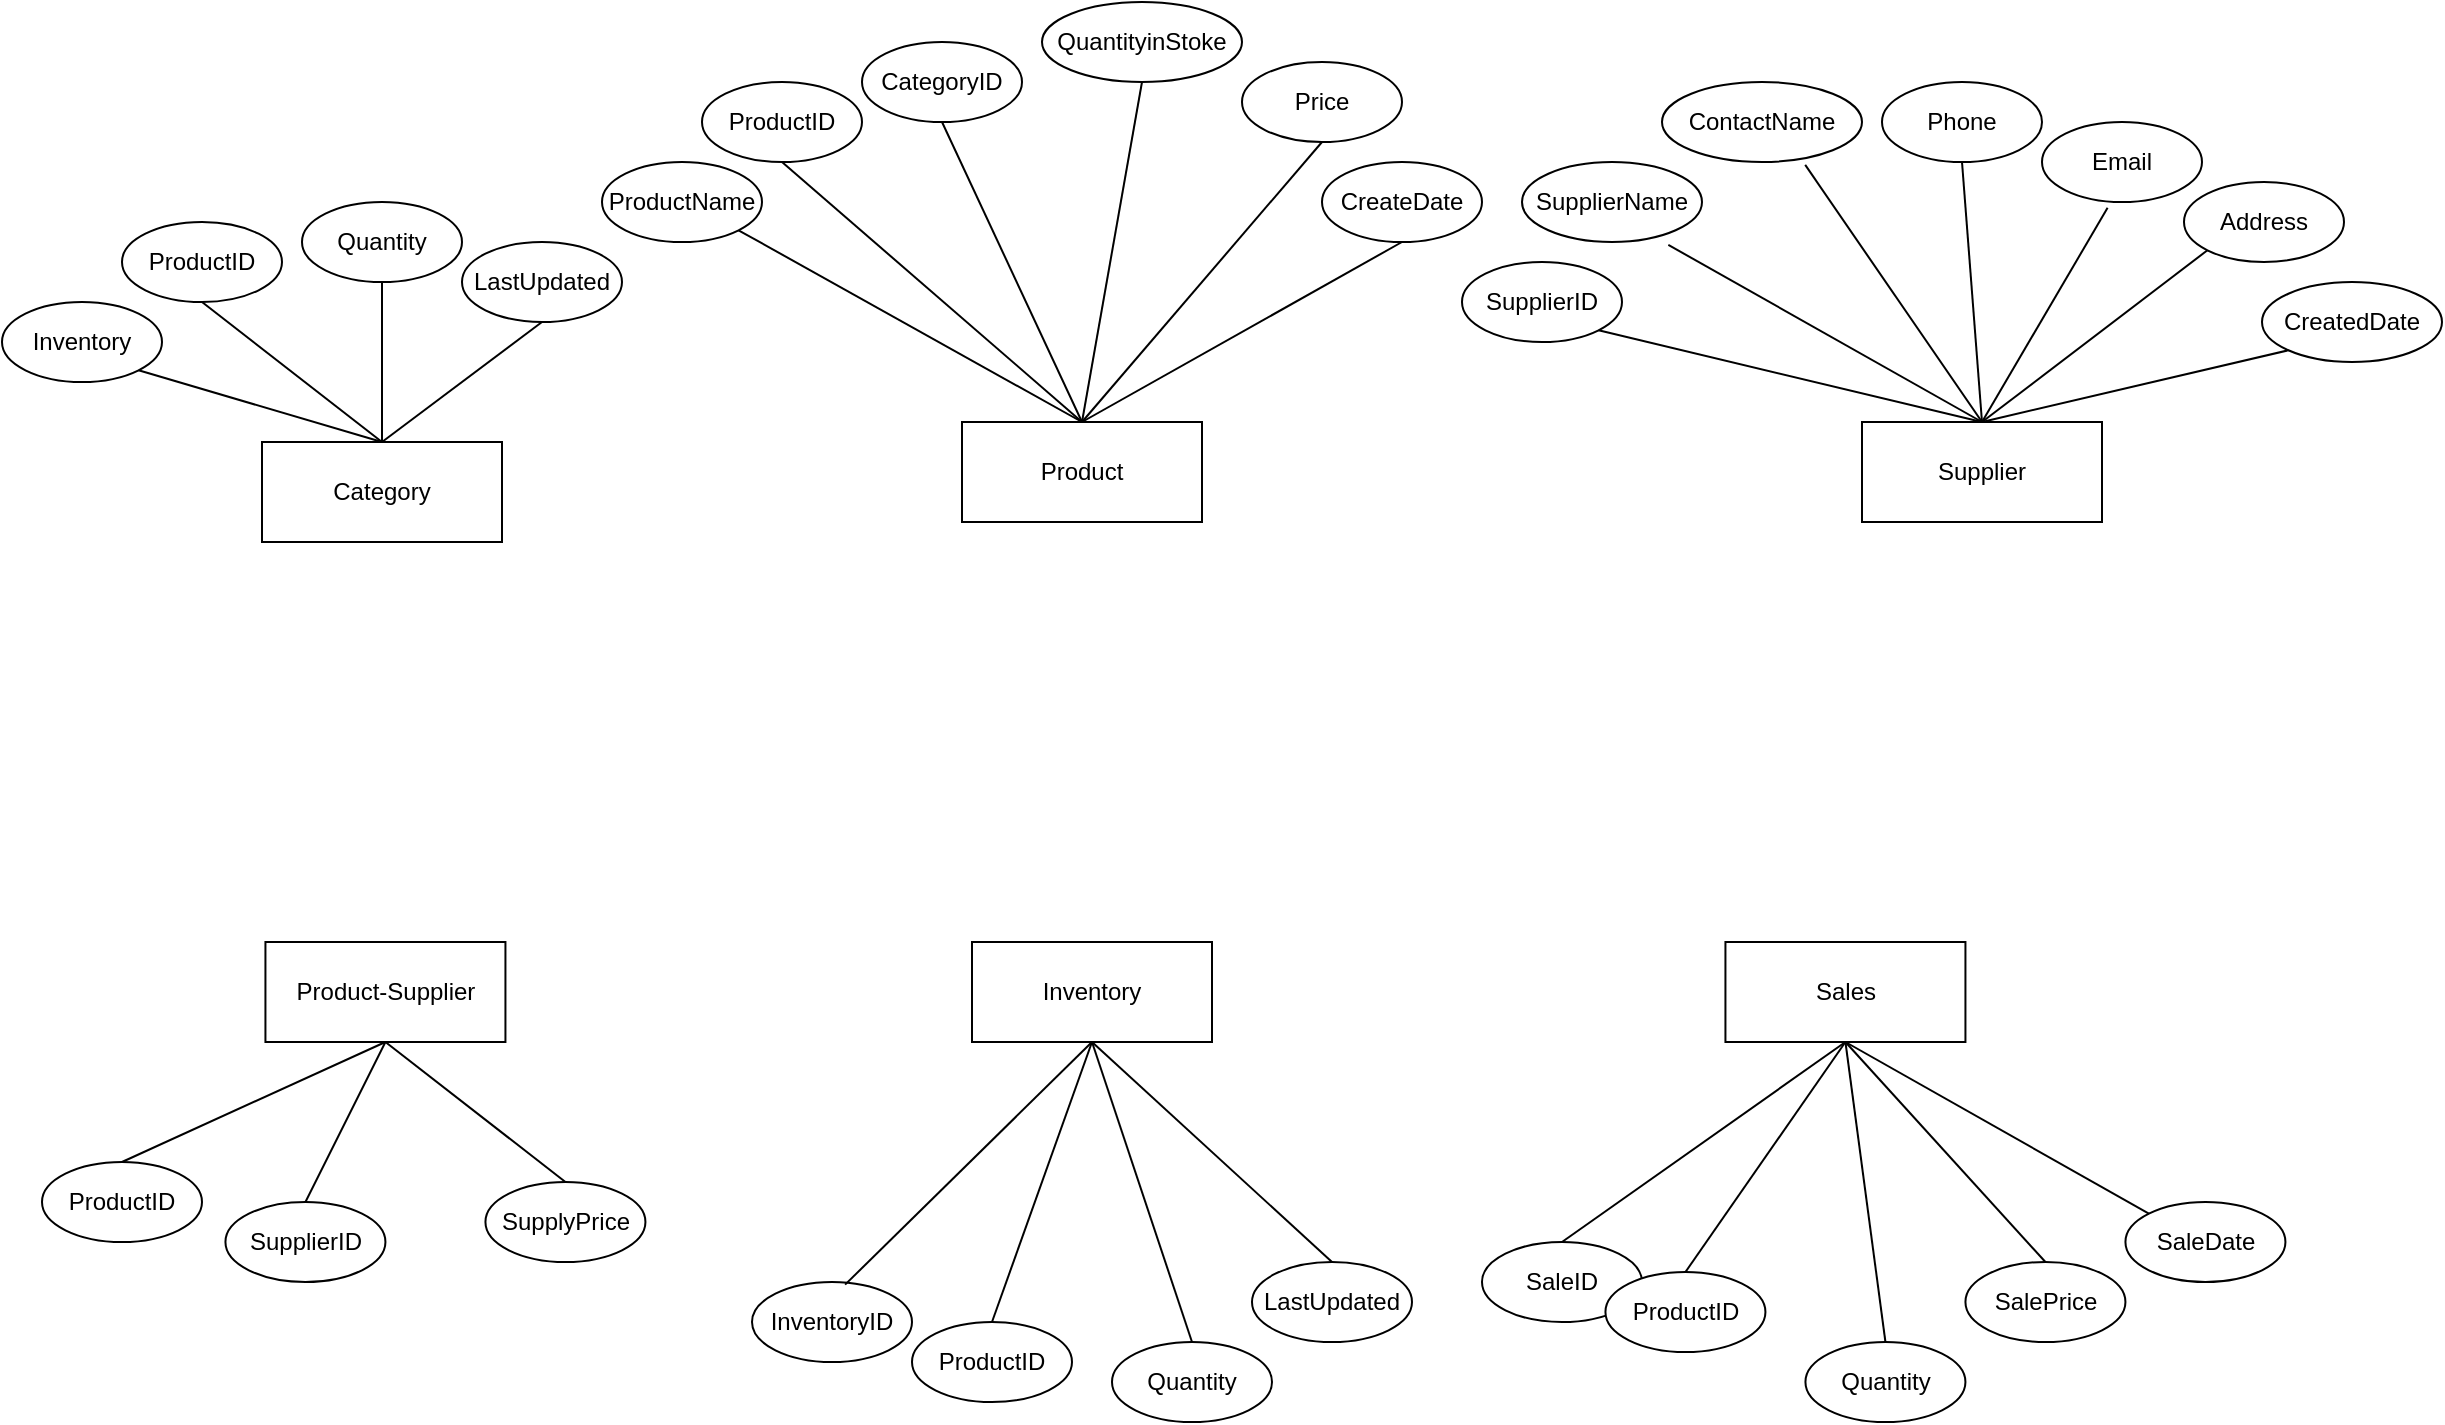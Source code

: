 <mxfile version="26.0.5">
  <diagram name="Trang-1" id="LuBjn9DT_3IqOGAn8t-G">
    <mxGraphModel dx="2617" dy="2682" grid="1" gridSize="10" guides="1" tooltips="1" connect="1" arrows="1" fold="1" page="1" pageScale="1" pageWidth="827" pageHeight="1169" math="0" shadow="0">
      <root>
        <mxCell id="0" />
        <mxCell id="1" parent="0" />
        <mxCell id="dt0dAXxQC4JxOoUAS6Yy-1" value="Category" style="rounded=0;whiteSpace=wrap;html=1;" vertex="1" parent="1">
          <mxGeometry x="280" y="170" width="120" height="50" as="geometry" />
        </mxCell>
        <mxCell id="dt0dAXxQC4JxOoUAS6Yy-2" value="Inventory" style="ellipse;whiteSpace=wrap;html=1;" vertex="1" parent="1">
          <mxGeometry x="150" y="100" width="80" height="40" as="geometry" />
        </mxCell>
        <mxCell id="dt0dAXxQC4JxOoUAS6Yy-3" value="ProductID" style="ellipse;whiteSpace=wrap;html=1;" vertex="1" parent="1">
          <mxGeometry x="210" y="60" width="80" height="40" as="geometry" />
        </mxCell>
        <mxCell id="dt0dAXxQC4JxOoUAS6Yy-4" value="Quantity" style="ellipse;whiteSpace=wrap;html=1;" vertex="1" parent="1">
          <mxGeometry x="300" y="50" width="80" height="40" as="geometry" />
        </mxCell>
        <mxCell id="dt0dAXxQC4JxOoUAS6Yy-6" value="LastUpdated" style="ellipse;whiteSpace=wrap;html=1;" vertex="1" parent="1">
          <mxGeometry x="380" y="70" width="80" height="40" as="geometry" />
        </mxCell>
        <mxCell id="dt0dAXxQC4JxOoUAS6Yy-7" value="" style="endArrow=none;html=1;rounded=0;entryX=1;entryY=1;entryDx=0;entryDy=0;exitX=0.5;exitY=0;exitDx=0;exitDy=0;" edge="1" parent="1" source="dt0dAXxQC4JxOoUAS6Yy-1" target="dt0dAXxQC4JxOoUAS6Yy-2">
          <mxGeometry width="50" height="50" relative="1" as="geometry">
            <mxPoint x="370" y="260" as="sourcePoint" />
            <mxPoint x="420" y="210" as="targetPoint" />
          </mxGeometry>
        </mxCell>
        <mxCell id="dt0dAXxQC4JxOoUAS6Yy-8" value="" style="endArrow=none;html=1;rounded=0;entryX=0.5;entryY=1;entryDx=0;entryDy=0;exitX=0.5;exitY=0;exitDx=0;exitDy=0;" edge="1" parent="1" source="dt0dAXxQC4JxOoUAS6Yy-1" target="dt0dAXxQC4JxOoUAS6Yy-3">
          <mxGeometry width="50" height="50" relative="1" as="geometry">
            <mxPoint x="320" y="170" as="sourcePoint" />
            <mxPoint x="228" y="144" as="targetPoint" />
          </mxGeometry>
        </mxCell>
        <mxCell id="dt0dAXxQC4JxOoUAS6Yy-9" value="" style="endArrow=none;html=1;rounded=0;entryX=0.5;entryY=1;entryDx=0;entryDy=0;exitX=0.5;exitY=0;exitDx=0;exitDy=0;" edge="1" parent="1" source="dt0dAXxQC4JxOoUAS6Yy-1" target="dt0dAXxQC4JxOoUAS6Yy-4">
          <mxGeometry width="50" height="50" relative="1" as="geometry">
            <mxPoint x="330" y="180" as="sourcePoint" />
            <mxPoint x="238" y="154" as="targetPoint" />
          </mxGeometry>
        </mxCell>
        <mxCell id="dt0dAXxQC4JxOoUAS6Yy-10" value="" style="endArrow=none;html=1;rounded=0;entryX=0.5;entryY=1;entryDx=0;entryDy=0;exitX=0.5;exitY=0;exitDx=0;exitDy=0;" edge="1" parent="1" source="dt0dAXxQC4JxOoUAS6Yy-1" target="dt0dAXxQC4JxOoUAS6Yy-6">
          <mxGeometry width="50" height="50" relative="1" as="geometry">
            <mxPoint x="340" y="190" as="sourcePoint" />
            <mxPoint x="248" y="164" as="targetPoint" />
          </mxGeometry>
        </mxCell>
        <mxCell id="dt0dAXxQC4JxOoUAS6Yy-11" value="Product" style="rounded=0;whiteSpace=wrap;html=1;" vertex="1" parent="1">
          <mxGeometry x="630" y="160" width="120" height="50" as="geometry" />
        </mxCell>
        <mxCell id="dt0dAXxQC4JxOoUAS6Yy-12" value="&amp;nbsp;ProductName&lt;span style=&quot;white-space: pre;&quot;&gt;&#x9;&lt;/span&gt;" style="ellipse;whiteSpace=wrap;html=1;" vertex="1" parent="1">
          <mxGeometry x="450" y="30" width="80" height="40" as="geometry" />
        </mxCell>
        <mxCell id="dt0dAXxQC4JxOoUAS6Yy-13" value="ProductID" style="ellipse;whiteSpace=wrap;html=1;" vertex="1" parent="1">
          <mxGeometry x="500" y="-10" width="80" height="40" as="geometry" />
        </mxCell>
        <mxCell id="dt0dAXxQC4JxOoUAS6Yy-14" value="CategoryID" style="ellipse;whiteSpace=wrap;html=1;" vertex="1" parent="1">
          <mxGeometry x="580" y="-30" width="80" height="40" as="geometry" />
        </mxCell>
        <mxCell id="dt0dAXxQC4JxOoUAS6Yy-15" value="QuantityinStoke" style="ellipse;whiteSpace=wrap;html=1;" vertex="1" parent="1">
          <mxGeometry x="670" y="-50" width="100" height="40" as="geometry" />
        </mxCell>
        <mxCell id="dt0dAXxQC4JxOoUAS6Yy-16" value="Price" style="ellipse;whiteSpace=wrap;html=1;" vertex="1" parent="1">
          <mxGeometry x="770" y="-20" width="80" height="40" as="geometry" />
        </mxCell>
        <mxCell id="dt0dAXxQC4JxOoUAS6Yy-17" value="CreateDate" style="ellipse;whiteSpace=wrap;html=1;" vertex="1" parent="1">
          <mxGeometry x="810" y="30" width="80" height="40" as="geometry" />
        </mxCell>
        <mxCell id="dt0dAXxQC4JxOoUAS6Yy-18" value="" style="endArrow=none;html=1;rounded=0;entryX=1;entryY=1;entryDx=0;entryDy=0;exitX=0.5;exitY=0;exitDx=0;exitDy=0;" edge="1" parent="1" source="dt0dAXxQC4JxOoUAS6Yy-11" target="dt0dAXxQC4JxOoUAS6Yy-12">
          <mxGeometry width="50" height="50" relative="1" as="geometry">
            <mxPoint x="570" y="180" as="sourcePoint" />
            <mxPoint x="620" y="130" as="targetPoint" />
          </mxGeometry>
        </mxCell>
        <mxCell id="dt0dAXxQC4JxOoUAS6Yy-20" value="" style="endArrow=none;html=1;rounded=0;entryX=0.5;entryY=1;entryDx=0;entryDy=0;exitX=0.5;exitY=0;exitDx=0;exitDy=0;" edge="1" parent="1" source="dt0dAXxQC4JxOoUAS6Yy-11" target="dt0dAXxQC4JxOoUAS6Yy-13">
          <mxGeometry width="50" height="50" relative="1" as="geometry">
            <mxPoint x="700" y="170" as="sourcePoint" />
            <mxPoint x="528" y="74" as="targetPoint" />
          </mxGeometry>
        </mxCell>
        <mxCell id="dt0dAXxQC4JxOoUAS6Yy-21" value="" style="endArrow=none;html=1;rounded=0;entryX=0.5;entryY=1;entryDx=0;entryDy=0;exitX=0.5;exitY=0;exitDx=0;exitDy=0;" edge="1" parent="1" source="dt0dAXxQC4JxOoUAS6Yy-11" target="dt0dAXxQC4JxOoUAS6Yy-14">
          <mxGeometry width="50" height="50" relative="1" as="geometry">
            <mxPoint x="710" y="180" as="sourcePoint" />
            <mxPoint x="538" y="84" as="targetPoint" />
          </mxGeometry>
        </mxCell>
        <mxCell id="dt0dAXxQC4JxOoUAS6Yy-22" value="" style="endArrow=none;html=1;rounded=0;entryX=0.5;entryY=1;entryDx=0;entryDy=0;exitX=0.5;exitY=0;exitDx=0;exitDy=0;" edge="1" parent="1" source="dt0dAXxQC4JxOoUAS6Yy-11" target="dt0dAXxQC4JxOoUAS6Yy-15">
          <mxGeometry width="50" height="50" relative="1" as="geometry">
            <mxPoint x="720" y="190" as="sourcePoint" />
            <mxPoint x="548" y="94" as="targetPoint" />
          </mxGeometry>
        </mxCell>
        <mxCell id="dt0dAXxQC4JxOoUAS6Yy-23" value="" style="endArrow=none;html=1;rounded=0;entryX=0.5;entryY=1;entryDx=0;entryDy=0;exitX=0.5;exitY=0;exitDx=0;exitDy=0;" edge="1" parent="1" source="dt0dAXxQC4JxOoUAS6Yy-11" target="dt0dAXxQC4JxOoUAS6Yy-16">
          <mxGeometry width="50" height="50" relative="1" as="geometry">
            <mxPoint x="730" y="200" as="sourcePoint" />
            <mxPoint x="558" y="104" as="targetPoint" />
          </mxGeometry>
        </mxCell>
        <mxCell id="dt0dAXxQC4JxOoUAS6Yy-24" value="" style="endArrow=none;html=1;rounded=0;entryX=0.5;entryY=1;entryDx=0;entryDy=0;exitX=0.5;exitY=0;exitDx=0;exitDy=0;" edge="1" parent="1" source="dt0dAXxQC4JxOoUAS6Yy-11" target="dt0dAXxQC4JxOoUAS6Yy-17">
          <mxGeometry width="50" height="50" relative="1" as="geometry">
            <mxPoint x="740" y="210" as="sourcePoint" />
            <mxPoint x="568" y="114" as="targetPoint" />
          </mxGeometry>
        </mxCell>
        <mxCell id="dt0dAXxQC4JxOoUAS6Yy-25" value="Supplier" style="rounded=0;whiteSpace=wrap;html=1;" vertex="1" parent="1">
          <mxGeometry x="1080" y="160" width="120" height="50" as="geometry" />
        </mxCell>
        <mxCell id="dt0dAXxQC4JxOoUAS6Yy-26" value="SupplierID" style="ellipse;whiteSpace=wrap;html=1;" vertex="1" parent="1">
          <mxGeometry x="880" y="80" width="80" height="40" as="geometry" />
        </mxCell>
        <mxCell id="dt0dAXxQC4JxOoUAS6Yy-27" value="SupplierName" style="ellipse;whiteSpace=wrap;html=1;" vertex="1" parent="1">
          <mxGeometry x="910" y="30" width="90" height="40" as="geometry" />
        </mxCell>
        <mxCell id="dt0dAXxQC4JxOoUAS6Yy-28" value="ContactName" style="ellipse;whiteSpace=wrap;html=1;" vertex="1" parent="1">
          <mxGeometry x="980" y="-10" width="100" height="40" as="geometry" />
        </mxCell>
        <mxCell id="dt0dAXxQC4JxOoUAS6Yy-29" value="Phone" style="ellipse;whiteSpace=wrap;html=1;" vertex="1" parent="1">
          <mxGeometry x="1090" y="-10" width="80" height="40" as="geometry" />
        </mxCell>
        <mxCell id="dt0dAXxQC4JxOoUAS6Yy-30" value="Email" style="ellipse;whiteSpace=wrap;html=1;" vertex="1" parent="1">
          <mxGeometry x="1170" y="10" width="80" height="40" as="geometry" />
        </mxCell>
        <mxCell id="dt0dAXxQC4JxOoUAS6Yy-31" value="Address" style="ellipse;whiteSpace=wrap;html=1;" vertex="1" parent="1">
          <mxGeometry x="1241" y="40" width="80" height="40" as="geometry" />
        </mxCell>
        <mxCell id="dt0dAXxQC4JxOoUAS6Yy-32" value="CreatedDate" style="ellipse;whiteSpace=wrap;html=1;" vertex="1" parent="1">
          <mxGeometry x="1280" y="90" width="90" height="40" as="geometry" />
        </mxCell>
        <mxCell id="dt0dAXxQC4JxOoUAS6Yy-33" value="" style="endArrow=none;html=1;rounded=0;entryX=0.5;entryY=0;entryDx=0;entryDy=0;exitX=1;exitY=1;exitDx=0;exitDy=0;" edge="1" parent="1" source="dt0dAXxQC4JxOoUAS6Yy-26" target="dt0dAXxQC4JxOoUAS6Yy-25">
          <mxGeometry width="50" height="50" relative="1" as="geometry">
            <mxPoint x="940" y="170" as="sourcePoint" />
            <mxPoint x="990" y="120" as="targetPoint" />
          </mxGeometry>
        </mxCell>
        <mxCell id="dt0dAXxQC4JxOoUAS6Yy-35" value="" style="endArrow=none;html=1;rounded=0;exitX=0.813;exitY=1.036;exitDx=0;exitDy=0;exitPerimeter=0;entryX=0.5;entryY=0;entryDx=0;entryDy=0;" edge="1" parent="1" source="dt0dAXxQC4JxOoUAS6Yy-27" target="dt0dAXxQC4JxOoUAS6Yy-25">
          <mxGeometry width="50" height="50" relative="1" as="geometry">
            <mxPoint x="978" y="134" as="sourcePoint" />
            <mxPoint x="1150" y="130" as="targetPoint" />
          </mxGeometry>
        </mxCell>
        <mxCell id="dt0dAXxQC4JxOoUAS6Yy-36" value="" style="endArrow=none;html=1;rounded=0;entryX=0.5;entryY=0;entryDx=0;entryDy=0;exitX=0.716;exitY=1.036;exitDx=0;exitDy=0;exitPerimeter=0;" edge="1" parent="1" source="dt0dAXxQC4JxOoUAS6Yy-28" target="dt0dAXxQC4JxOoUAS6Yy-25">
          <mxGeometry width="50" height="50" relative="1" as="geometry">
            <mxPoint x="988" y="144" as="sourcePoint" />
            <mxPoint x="1160" y="180" as="targetPoint" />
          </mxGeometry>
        </mxCell>
        <mxCell id="dt0dAXxQC4JxOoUAS6Yy-37" value="" style="endArrow=none;html=1;rounded=0;entryX=0.5;entryY=0;entryDx=0;entryDy=0;exitX=0.5;exitY=1;exitDx=0;exitDy=0;" edge="1" parent="1" source="dt0dAXxQC4JxOoUAS6Yy-29" target="dt0dAXxQC4JxOoUAS6Yy-25">
          <mxGeometry width="50" height="50" relative="1" as="geometry">
            <mxPoint x="998" y="154" as="sourcePoint" />
            <mxPoint x="1170" y="190" as="targetPoint" />
          </mxGeometry>
        </mxCell>
        <mxCell id="dt0dAXxQC4JxOoUAS6Yy-38" value="" style="endArrow=none;html=1;rounded=0;entryX=0.5;entryY=0;entryDx=0;entryDy=0;exitX=0.41;exitY=1.073;exitDx=0;exitDy=0;exitPerimeter=0;" edge="1" parent="1" source="dt0dAXxQC4JxOoUAS6Yy-30" target="dt0dAXxQC4JxOoUAS6Yy-25">
          <mxGeometry width="50" height="50" relative="1" as="geometry">
            <mxPoint x="1008" y="164" as="sourcePoint" />
            <mxPoint x="1180" y="200" as="targetPoint" />
          </mxGeometry>
        </mxCell>
        <mxCell id="dt0dAXxQC4JxOoUAS6Yy-39" value="" style="endArrow=none;html=1;rounded=0;entryX=0.5;entryY=0;entryDx=0;entryDy=0;exitX=0;exitY=1;exitDx=0;exitDy=0;" edge="1" parent="1" source="dt0dAXxQC4JxOoUAS6Yy-31" target="dt0dAXxQC4JxOoUAS6Yy-25">
          <mxGeometry width="50" height="50" relative="1" as="geometry">
            <mxPoint x="1018" y="174" as="sourcePoint" />
            <mxPoint x="1190" y="210" as="targetPoint" />
            <Array as="points" />
          </mxGeometry>
        </mxCell>
        <mxCell id="dt0dAXxQC4JxOoUAS6Yy-40" value="" style="endArrow=none;html=1;rounded=0;entryX=0;entryY=1;entryDx=0;entryDy=0;exitX=0.5;exitY=0;exitDx=0;exitDy=0;" edge="1" parent="1" source="dt0dAXxQC4JxOoUAS6Yy-25" target="dt0dAXxQC4JxOoUAS6Yy-32">
          <mxGeometry width="50" height="50" relative="1" as="geometry">
            <mxPoint x="1028" y="184" as="sourcePoint" />
            <mxPoint x="1200" y="220" as="targetPoint" />
          </mxGeometry>
        </mxCell>
        <mxCell id="dt0dAXxQC4JxOoUAS6Yy-41" value="Product-Supplier" style="rounded=0;whiteSpace=wrap;html=1;" vertex="1" parent="1">
          <mxGeometry x="281.72" y="420" width="120" height="50" as="geometry" />
        </mxCell>
        <mxCell id="dt0dAXxQC4JxOoUAS6Yy-42" value="ProductID" style="ellipse;whiteSpace=wrap;html=1;" vertex="1" parent="1">
          <mxGeometry x="170" y="530" width="80" height="40" as="geometry" />
        </mxCell>
        <mxCell id="dt0dAXxQC4JxOoUAS6Yy-43" value="SupplierID" style="ellipse;whiteSpace=wrap;html=1;" vertex="1" parent="1">
          <mxGeometry x="261.72" y="550" width="80" height="40" as="geometry" />
        </mxCell>
        <mxCell id="dt0dAXxQC4JxOoUAS6Yy-45" value="SupplyPrice" style="ellipse;whiteSpace=wrap;html=1;" vertex="1" parent="1">
          <mxGeometry x="391.72" y="540" width="80" height="40" as="geometry" />
        </mxCell>
        <mxCell id="dt0dAXxQC4JxOoUAS6Yy-46" value="" style="endArrow=none;html=1;rounded=0;entryX=0.5;entryY=0;entryDx=0;entryDy=0;exitX=0.5;exitY=1;exitDx=0;exitDy=0;" edge="1" parent="1" source="dt0dAXxQC4JxOoUAS6Yy-41" target="dt0dAXxQC4JxOoUAS6Yy-42">
          <mxGeometry width="50" height="50" relative="1" as="geometry">
            <mxPoint x="361.72" y="400" as="sourcePoint" />
            <mxPoint x="230.004" y="554.142" as="targetPoint" />
          </mxGeometry>
        </mxCell>
        <mxCell id="dt0dAXxQC4JxOoUAS6Yy-47" value="" style="endArrow=none;html=1;rounded=0;entryX=0.5;entryY=0;entryDx=0;entryDy=0;exitX=0.5;exitY=1;exitDx=0;exitDy=0;" edge="1" parent="1" source="dt0dAXxQC4JxOoUAS6Yy-41" target="dt0dAXxQC4JxOoUAS6Yy-43">
          <mxGeometry width="50" height="50" relative="1" as="geometry">
            <mxPoint x="351.72" y="430" as="sourcePoint" />
            <mxPoint x="229.72" y="364" as="targetPoint" />
          </mxGeometry>
        </mxCell>
        <mxCell id="dt0dAXxQC4JxOoUAS6Yy-48" value="" style="endArrow=none;html=1;rounded=0;entryX=0.5;entryY=0;entryDx=0;entryDy=0;exitX=0.5;exitY=1;exitDx=0;exitDy=0;" edge="1" parent="1" source="dt0dAXxQC4JxOoUAS6Yy-41" target="dt0dAXxQC4JxOoUAS6Yy-45">
          <mxGeometry width="50" height="50" relative="1" as="geometry">
            <mxPoint x="361.72" y="440" as="sourcePoint" />
            <mxPoint x="239.72" y="374" as="targetPoint" />
          </mxGeometry>
        </mxCell>
        <mxCell id="dt0dAXxQC4JxOoUAS6Yy-49" value="Inventory" style="rounded=0;whiteSpace=wrap;html=1;" vertex="1" parent="1">
          <mxGeometry x="635" y="420" width="120" height="50" as="geometry" />
        </mxCell>
        <mxCell id="dt0dAXxQC4JxOoUAS6Yy-50" value="InventoryID" style="ellipse;whiteSpace=wrap;html=1;" vertex="1" parent="1">
          <mxGeometry x="525" y="590" width="80" height="40" as="geometry" />
        </mxCell>
        <mxCell id="dt0dAXxQC4JxOoUAS6Yy-51" value="ProductID" style="ellipse;whiteSpace=wrap;html=1;" vertex="1" parent="1">
          <mxGeometry x="605" y="610" width="80" height="40" as="geometry" />
        </mxCell>
        <mxCell id="dt0dAXxQC4JxOoUAS6Yy-52" value="Quantity" style="ellipse;whiteSpace=wrap;html=1;" vertex="1" parent="1">
          <mxGeometry x="705" y="620" width="80" height="40" as="geometry" />
        </mxCell>
        <mxCell id="dt0dAXxQC4JxOoUAS6Yy-53" value="LastUpdated" style="ellipse;whiteSpace=wrap;html=1;" vertex="1" parent="1">
          <mxGeometry x="775" y="580" width="80" height="40" as="geometry" />
        </mxCell>
        <mxCell id="dt0dAXxQC4JxOoUAS6Yy-54" value="" style="endArrow=none;html=1;rounded=0;exitX=0.5;exitY=1;exitDx=0;exitDy=0;entryX=0.582;entryY=0.033;entryDx=0;entryDy=0;entryPerimeter=0;" edge="1" parent="1" source="dt0dAXxQC4JxOoUAS6Yy-49" target="dt0dAXxQC4JxOoUAS6Yy-50">
          <mxGeometry width="50" height="50" relative="1" as="geometry">
            <mxPoint x="605" y="390" as="sourcePoint" />
            <mxPoint x="655" y="340" as="targetPoint" />
          </mxGeometry>
        </mxCell>
        <mxCell id="dt0dAXxQC4JxOoUAS6Yy-55" value="" style="endArrow=none;html=1;rounded=0;exitX=0.5;exitY=1;exitDx=0;exitDy=0;entryX=0.5;entryY=0;entryDx=0;entryDy=0;" edge="1" parent="1" source="dt0dAXxQC4JxOoUAS6Yy-49" target="dt0dAXxQC4JxOoUAS6Yy-51">
          <mxGeometry width="50" height="50" relative="1" as="geometry">
            <mxPoint x="705" y="430" as="sourcePoint" />
            <mxPoint x="605" y="362" as="targetPoint" />
          </mxGeometry>
        </mxCell>
        <mxCell id="dt0dAXxQC4JxOoUAS6Yy-56" value="" style="endArrow=none;html=1;rounded=0;entryX=0.5;entryY=0;entryDx=0;entryDy=0;" edge="1" parent="1" target="dt0dAXxQC4JxOoUAS6Yy-52">
          <mxGeometry width="50" height="50" relative="1" as="geometry">
            <mxPoint x="695" y="470" as="sourcePoint" />
            <mxPoint x="615" y="372" as="targetPoint" />
          </mxGeometry>
        </mxCell>
        <mxCell id="dt0dAXxQC4JxOoUAS6Yy-57" value="" style="endArrow=none;html=1;rounded=0;exitX=0.5;exitY=1;exitDx=0;exitDy=0;entryX=0.5;entryY=0;entryDx=0;entryDy=0;" edge="1" parent="1" source="dt0dAXxQC4JxOoUAS6Yy-49" target="dt0dAXxQC4JxOoUAS6Yy-53">
          <mxGeometry width="50" height="50" relative="1" as="geometry">
            <mxPoint x="725" y="450" as="sourcePoint" />
            <mxPoint x="625" y="382" as="targetPoint" />
          </mxGeometry>
        </mxCell>
        <mxCell id="dt0dAXxQC4JxOoUAS6Yy-63" value="Sales" style="rounded=0;whiteSpace=wrap;html=1;" vertex="1" parent="1">
          <mxGeometry x="1011.72" y="420" width="120" height="50" as="geometry" />
        </mxCell>
        <mxCell id="dt0dAXxQC4JxOoUAS6Yy-64" value="SaleID" style="ellipse;whiteSpace=wrap;html=1;" vertex="1" parent="1">
          <mxGeometry x="890" y="570" width="80" height="40" as="geometry" />
        </mxCell>
        <mxCell id="dt0dAXxQC4JxOoUAS6Yy-65" value="ProductID" style="ellipse;whiteSpace=wrap;html=1;" vertex="1" parent="1">
          <mxGeometry x="951.72" y="585" width="80" height="40" as="geometry" />
        </mxCell>
        <mxCell id="dt0dAXxQC4JxOoUAS6Yy-66" value="Quantity" style="ellipse;whiteSpace=wrap;html=1;" vertex="1" parent="1">
          <mxGeometry x="1051.72" y="620" width="80" height="40" as="geometry" />
        </mxCell>
        <mxCell id="dt0dAXxQC4JxOoUAS6Yy-67" value="SalePrice" style="ellipse;whiteSpace=wrap;html=1;" vertex="1" parent="1">
          <mxGeometry x="1131.72" y="580" width="80" height="40" as="geometry" />
        </mxCell>
        <mxCell id="dt0dAXxQC4JxOoUAS6Yy-68" value="SaleDate" style="ellipse;whiteSpace=wrap;html=1;" vertex="1" parent="1">
          <mxGeometry x="1211.72" y="550" width="80" height="40" as="geometry" />
        </mxCell>
        <mxCell id="dt0dAXxQC4JxOoUAS6Yy-69" value="" style="endArrow=none;html=1;rounded=0;entryX=0.5;entryY=1;entryDx=0;entryDy=0;exitX=0.5;exitY=0;exitDx=0;exitDy=0;" edge="1" parent="1" source="dt0dAXxQC4JxOoUAS6Yy-64" target="dt0dAXxQC4JxOoUAS6Yy-63">
          <mxGeometry width="50" height="50" relative="1" as="geometry">
            <mxPoint x="940.004" y="565.858" as="sourcePoint" />
            <mxPoint x="1021.72" y="480" as="targetPoint" />
          </mxGeometry>
        </mxCell>
        <mxCell id="dt0dAXxQC4JxOoUAS6Yy-71" value="" style="endArrow=none;html=1;rounded=0;entryX=0.5;entryY=1;entryDx=0;entryDy=0;exitX=0.5;exitY=0;exitDx=0;exitDy=0;" edge="1" parent="1" source="dt0dAXxQC4JxOoUAS6Yy-65" target="dt0dAXxQC4JxOoUAS6Yy-63">
          <mxGeometry width="50" height="50" relative="1" as="geometry">
            <mxPoint x="949.72" y="576" as="sourcePoint" />
            <mxPoint x="1091.72" y="480" as="targetPoint" />
          </mxGeometry>
        </mxCell>
        <mxCell id="dt0dAXxQC4JxOoUAS6Yy-72" value="" style="endArrow=none;html=1;rounded=0;entryX=0.5;entryY=1;entryDx=0;entryDy=0;exitX=0.5;exitY=0;exitDx=0;exitDy=0;" edge="1" parent="1" source="dt0dAXxQC4JxOoUAS6Yy-66" target="dt0dAXxQC4JxOoUAS6Yy-63">
          <mxGeometry width="50" height="50" relative="1" as="geometry">
            <mxPoint x="1142" y="630" as="sourcePoint" />
            <mxPoint x="1101.72" y="490" as="targetPoint" />
          </mxGeometry>
        </mxCell>
        <mxCell id="dt0dAXxQC4JxOoUAS6Yy-73" value="" style="endArrow=none;html=1;rounded=0;entryX=0.5;entryY=1;entryDx=0;entryDy=0;exitX=0.5;exitY=0;exitDx=0;exitDy=0;" edge="1" parent="1" source="dt0dAXxQC4JxOoUAS6Yy-67" target="dt0dAXxQC4JxOoUAS6Yy-63">
          <mxGeometry width="50" height="50" relative="1" as="geometry">
            <mxPoint x="969.72" y="596" as="sourcePoint" />
            <mxPoint x="1111.72" y="500" as="targetPoint" />
          </mxGeometry>
        </mxCell>
        <mxCell id="dt0dAXxQC4JxOoUAS6Yy-74" value="" style="endArrow=none;html=1;rounded=0;entryX=0.5;entryY=1;entryDx=0;entryDy=0;exitX=0;exitY=0;exitDx=0;exitDy=0;" edge="1" parent="1" source="dt0dAXxQC4JxOoUAS6Yy-68" target="dt0dAXxQC4JxOoUAS6Yy-63">
          <mxGeometry width="50" height="50" relative="1" as="geometry">
            <mxPoint x="979.72" y="606" as="sourcePoint" />
            <mxPoint x="1121.72" y="510" as="targetPoint" />
          </mxGeometry>
        </mxCell>
      </root>
    </mxGraphModel>
  </diagram>
</mxfile>
